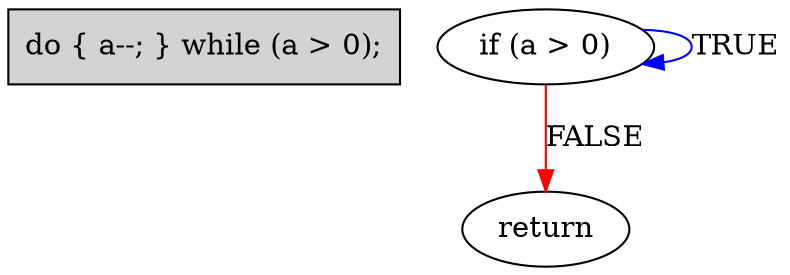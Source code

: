 digraph { // mcdc017a
    code [
        shape = record,
        style = filled,
        label = "\
do \{ a--; \} while (a \> 0);
"
    ]

    A2 [label="if (a > 0)"];
    A3 [label="return"];
    A2 -> A2 [label="TRUE", color="blue"];
    A2 -> A3 [label="FALSE", color="red"];
}
